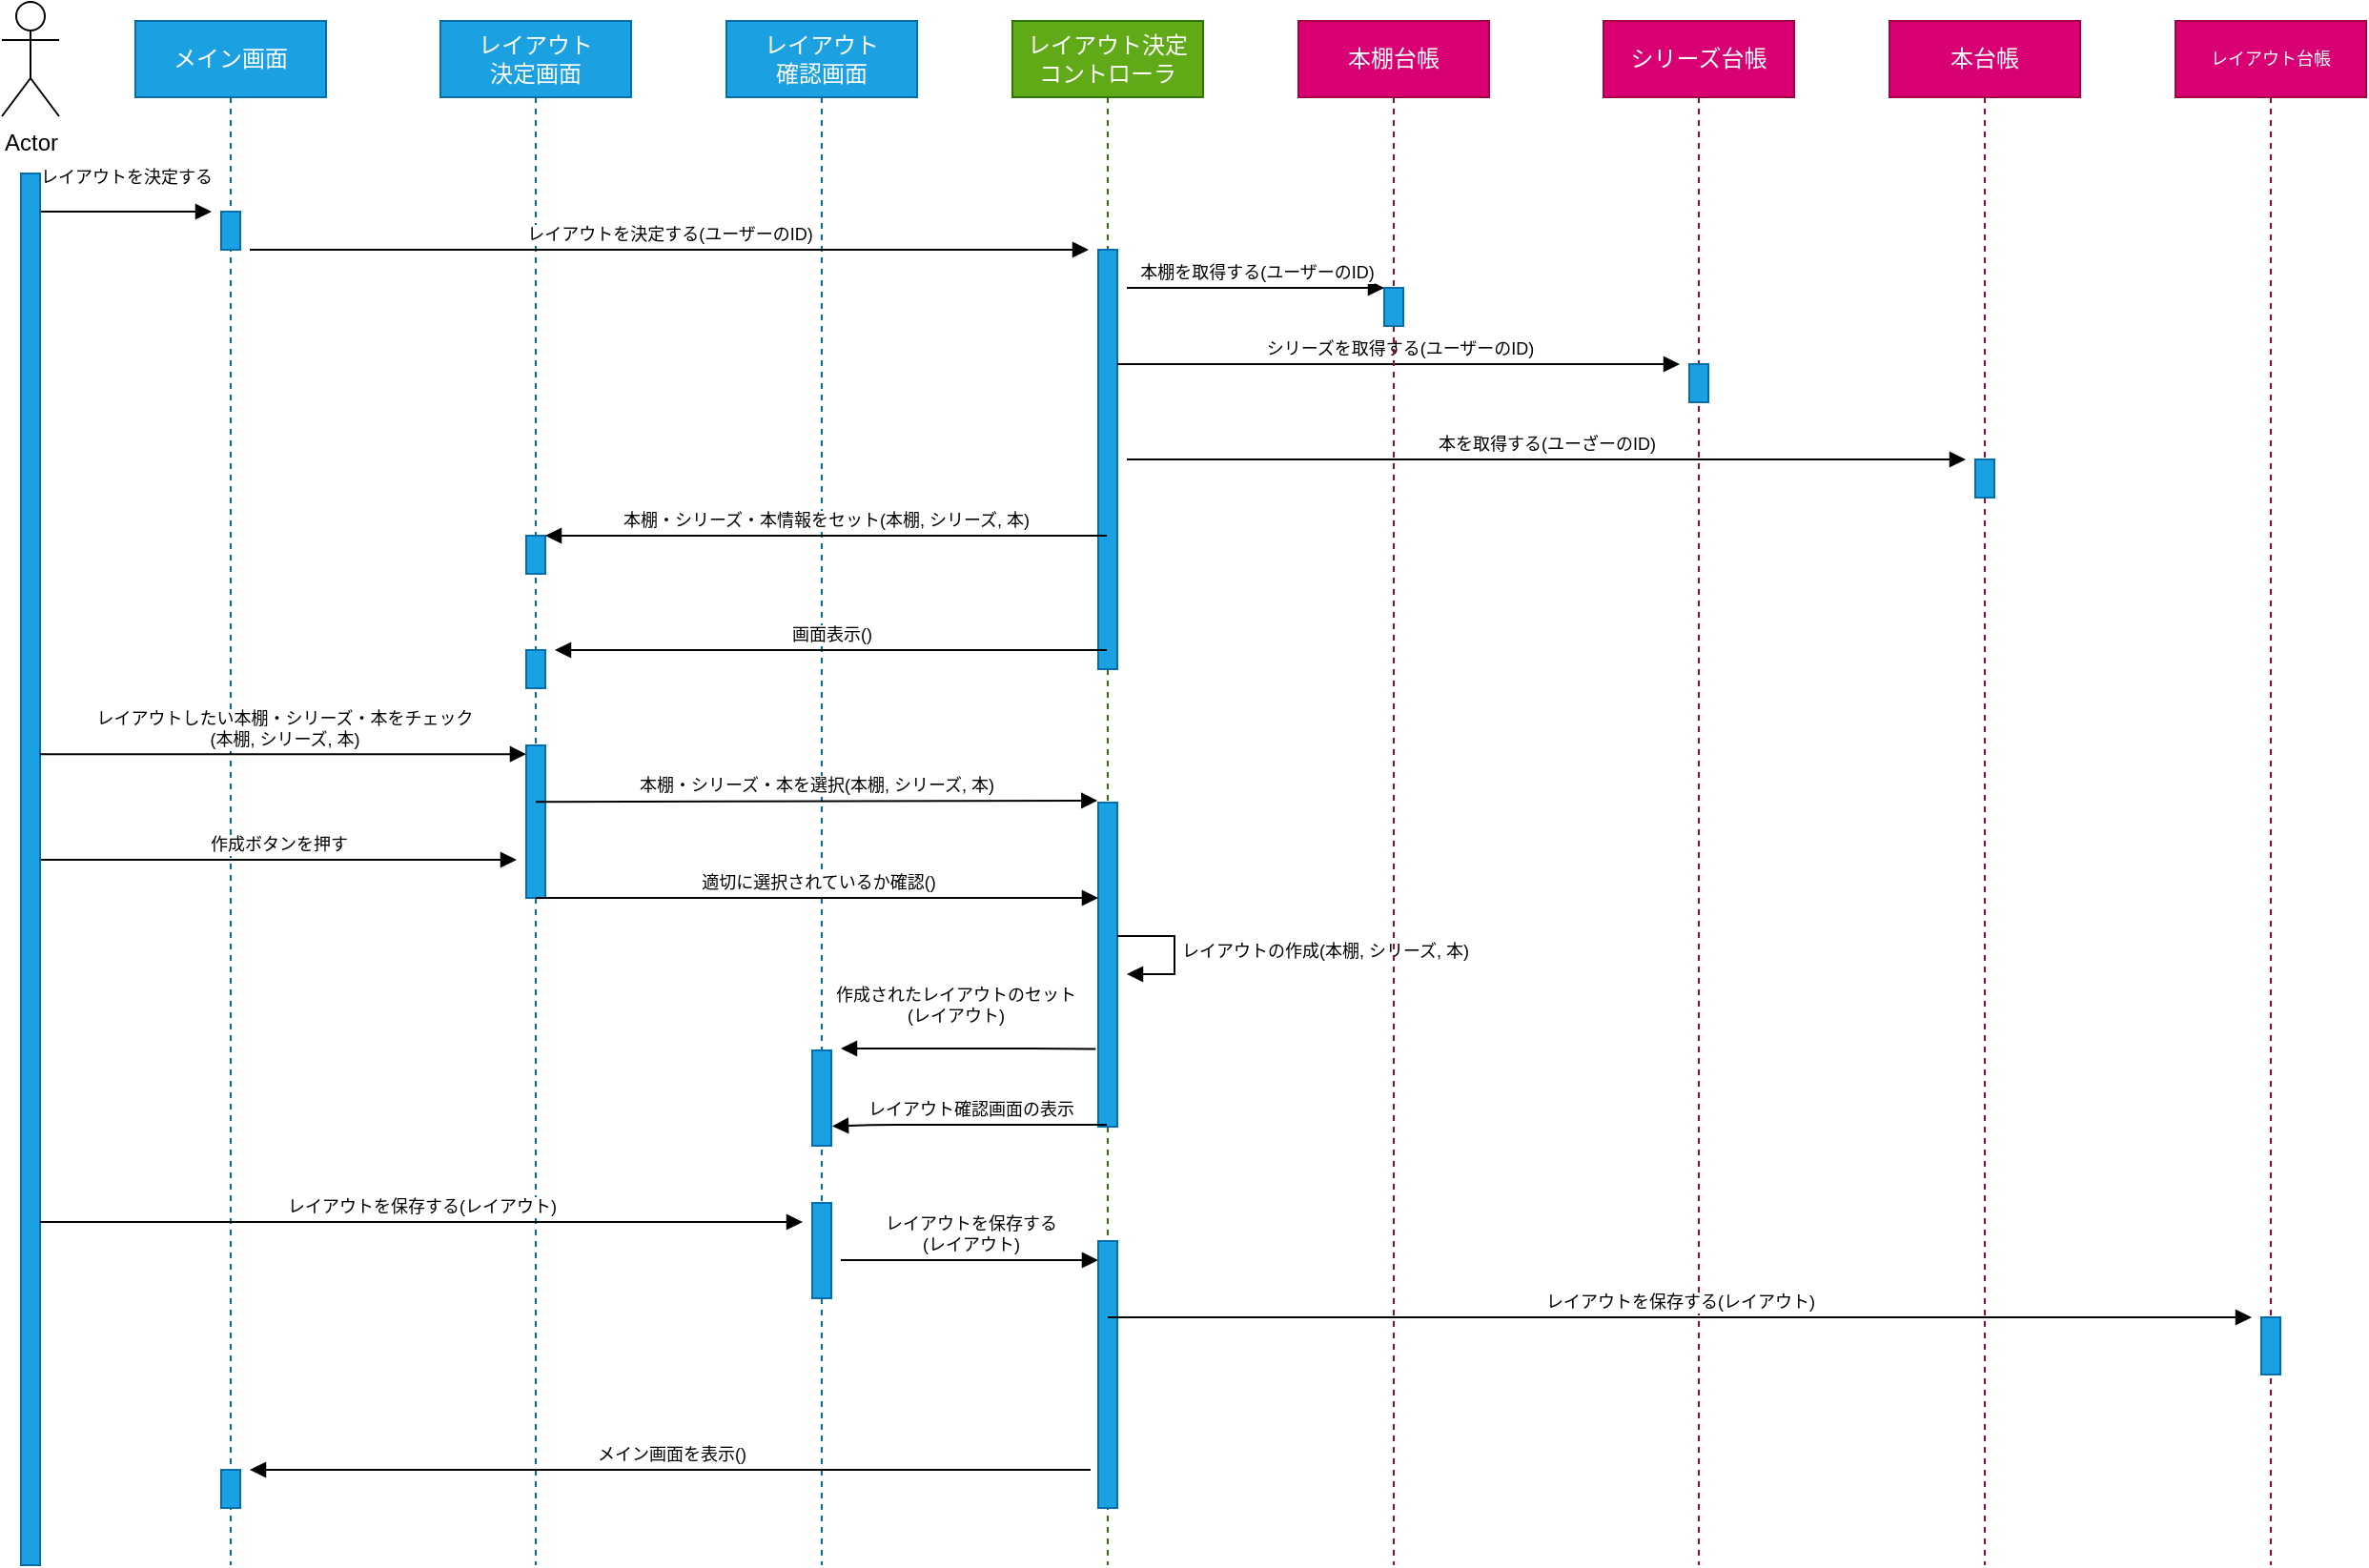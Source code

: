 <mxfile version="20.0.4" type="embed">
    <diagram id="fDO3eV0nf2LDiV2fwxjb" name="ページ1">
        <mxGraphModel dx="816" dy="1297" grid="1" gridSize="10" guides="1" tooltips="1" connect="1" arrows="1" fold="1" page="1" pageScale="1" pageWidth="827" pageHeight="1169" math="0" shadow="0">
            <root>
                <mxCell id="0"/>
                <mxCell id="1" parent="0"/>
                <mxCell id="2" value="メイン画面" style="shape=umlLifeline;perimeter=lifelinePerimeter;whiteSpace=wrap;html=1;container=1;collapsible=0;recursiveResize=0;outlineConnect=0;fillColor=#1ba1e2;fontColor=#ffffff;strokeColor=#006EAF;" vertex="1" parent="1">
                    <mxGeometry x="100" y="110" width="100" height="810" as="geometry"/>
                </mxCell>
                <mxCell id="11" value="レイアウトを決定する" style="html=1;verticalAlign=bottom;endArrow=block;fontSize=9;" edge="1" parent="2">
                    <mxGeometry x="0.005" y="10" width="80" relative="1" as="geometry">
                        <mxPoint x="-50" y="100" as="sourcePoint"/>
                        <mxPoint x="40" y="100" as="targetPoint"/>
                        <mxPoint as="offset"/>
                    </mxGeometry>
                </mxCell>
                <mxCell id="12" value="" style="html=1;points=[];perimeter=orthogonalPerimeter;fontSize=9;fillColor=#1ba1e2;fontColor=#ffffff;strokeColor=#006EAF;" vertex="1" parent="2">
                    <mxGeometry x="45" y="100" width="10" height="20" as="geometry"/>
                </mxCell>
                <mxCell id="33" value="作成ボタンを押す" style="html=1;verticalAlign=bottom;endArrow=block;fontSize=9;" edge="1" parent="2">
                    <mxGeometry width="80" relative="1" as="geometry">
                        <mxPoint x="-50" y="440" as="sourcePoint"/>
                        <mxPoint x="200" y="440" as="targetPoint"/>
                    </mxGeometry>
                </mxCell>
                <mxCell id="52" value="" style="html=1;points=[];perimeter=orthogonalPerimeter;fontSize=9;fillColor=#1ba1e2;fontColor=#ffffff;strokeColor=#006EAF;" vertex="1" parent="2">
                    <mxGeometry x="45" y="760" width="10" height="20" as="geometry"/>
                </mxCell>
                <mxCell id="3" value="Actor" style="shape=umlActor;verticalLabelPosition=bottom;verticalAlign=top;html=1;" vertex="1" parent="1">
                    <mxGeometry x="30" y="100" width="30" height="60" as="geometry"/>
                </mxCell>
                <mxCell id="4" value="レイアウト&lt;br&gt;決定画面" style="shape=umlLifeline;perimeter=lifelinePerimeter;whiteSpace=wrap;html=1;container=1;collapsible=0;recursiveResize=0;outlineConnect=0;fillColor=#1ba1e2;fontColor=#ffffff;strokeColor=#006EAF;" vertex="1" parent="1">
                    <mxGeometry x="260" y="110" width="100" height="810" as="geometry"/>
                </mxCell>
                <mxCell id="25" value="" style="html=1;points=[];perimeter=orthogonalPerimeter;fontSize=9;fillColor=#1ba1e2;fontColor=#ffffff;strokeColor=#006EAF;" vertex="1" parent="4">
                    <mxGeometry x="45" y="270" width="10" height="20" as="geometry"/>
                </mxCell>
                <mxCell id="27" value="" style="html=1;points=[];perimeter=orthogonalPerimeter;fontSize=9;fillColor=#1ba1e2;fontColor=#ffffff;strokeColor=#006EAF;" vertex="1" parent="4">
                    <mxGeometry x="45" y="330" width="10" height="20" as="geometry"/>
                </mxCell>
                <mxCell id="30" value="" style="html=1;points=[];perimeter=orthogonalPerimeter;fontSize=9;fillColor=#1ba1e2;fontColor=#ffffff;strokeColor=#006EAF;" vertex="1" parent="4">
                    <mxGeometry x="45" y="380" width="10" height="80" as="geometry"/>
                </mxCell>
                <mxCell id="5" value="レイアウト&lt;br&gt;確認画面" style="shape=umlLifeline;perimeter=lifelinePerimeter;whiteSpace=wrap;html=1;container=1;collapsible=0;recursiveResize=0;outlineConnect=0;fillColor=#1ba1e2;fontColor=#ffffff;strokeColor=#006EAF;" vertex="1" parent="1">
                    <mxGeometry x="410" y="110" width="100" height="810" as="geometry"/>
                </mxCell>
                <mxCell id="40" value="" style="html=1;points=[];perimeter=orthogonalPerimeter;fontSize=9;fillColor=#1ba1e2;fontColor=#ffffff;strokeColor=#006EAF;" vertex="1" parent="5">
                    <mxGeometry x="45" y="540" width="10" height="50" as="geometry"/>
                </mxCell>
                <mxCell id="44" value="" style="html=1;points=[];perimeter=orthogonalPerimeter;fontSize=9;fillColor=#1ba1e2;fontColor=#ffffff;strokeColor=#006EAF;" vertex="1" parent="5">
                    <mxGeometry x="45" y="620" width="10" height="50" as="geometry"/>
                </mxCell>
                <mxCell id="46" value="レイアウトを保存する&lt;br&gt;(レイアウト)" style="html=1;verticalAlign=bottom;endArrow=block;fontSize=9;" edge="1" parent="5" target="47">
                    <mxGeometry width="80" relative="1" as="geometry">
                        <mxPoint x="60" y="650" as="sourcePoint"/>
                        <mxPoint x="140" y="650" as="targetPoint"/>
                    </mxGeometry>
                </mxCell>
                <mxCell id="6" value="レイアウト決定&lt;br&gt;コントローラ" style="shape=umlLifeline;perimeter=lifelinePerimeter;whiteSpace=wrap;html=1;container=1;collapsible=0;recursiveResize=0;outlineConnect=0;fillColor=#60a917;fontColor=#ffffff;strokeColor=#2D7600;" vertex="1" parent="1">
                    <mxGeometry x="560" y="110" width="100" height="810" as="geometry"/>
                </mxCell>
                <mxCell id="13" value="" style="html=1;points=[];perimeter=orthogonalPerimeter;fontSize=9;fillColor=#1ba1e2;fontColor=#ffffff;strokeColor=#006EAF;" vertex="1" parent="6">
                    <mxGeometry x="45" y="120" width="10" height="220" as="geometry"/>
                </mxCell>
                <mxCell id="17" value="シリーズを取得する(ユーザーのID)" style="html=1;verticalAlign=bottom;endArrow=block;fontSize=9;" edge="1" parent="6">
                    <mxGeometry width="80" relative="1" as="geometry">
                        <mxPoint x="55" y="180" as="sourcePoint"/>
                        <mxPoint x="350" y="180" as="targetPoint"/>
                    </mxGeometry>
                </mxCell>
                <mxCell id="31" value="" style="html=1;points=[];perimeter=orthogonalPerimeter;fontSize=9;fillColor=#1ba1e2;fontColor=#ffffff;strokeColor=#006EAF;" vertex="1" parent="6">
                    <mxGeometry x="45" y="410" width="10" height="170" as="geometry"/>
                </mxCell>
                <mxCell id="43" value="レイアウトの作成(本棚, シリーズ, 本)" style="edgeStyle=orthogonalEdgeStyle;html=1;align=left;spacingLeft=2;endArrow=block;rounded=0;entryX=1;entryY=0;fontSize=9;" edge="1" parent="6">
                    <mxGeometry relative="1" as="geometry">
                        <mxPoint x="55" y="480" as="sourcePoint"/>
                        <Array as="points">
                            <mxPoint x="85" y="480"/>
                        </Array>
                        <mxPoint x="60.0" y="500" as="targetPoint"/>
                    </mxGeometry>
                </mxCell>
                <mxCell id="47" value="" style="html=1;points=[];perimeter=orthogonalPerimeter;fontSize=9;fillColor=#1ba1e2;fontColor=#ffffff;strokeColor=#006EAF;" vertex="1" parent="6">
                    <mxGeometry x="45" y="640" width="10" height="140" as="geometry"/>
                </mxCell>
                <mxCell id="51" value="メイン画面を表示()" style="html=1;verticalAlign=bottom;endArrow=block;fontSize=9;" edge="1" parent="6">
                    <mxGeometry width="80" relative="1" as="geometry">
                        <mxPoint x="41" y="760" as="sourcePoint"/>
                        <mxPoint x="-400" y="760" as="targetPoint"/>
                    </mxGeometry>
                </mxCell>
                <mxCell id="7" value="本棚台帳" style="shape=umlLifeline;perimeter=lifelinePerimeter;whiteSpace=wrap;html=1;container=1;collapsible=0;recursiveResize=0;outlineConnect=0;fillColor=#d80073;fontColor=#ffffff;strokeColor=#A50040;" vertex="1" parent="1">
                    <mxGeometry x="710" y="110" width="100" height="810" as="geometry"/>
                </mxCell>
                <mxCell id="16" value="" style="html=1;points=[];perimeter=orthogonalPerimeter;fontSize=9;fillColor=#1ba1e2;fontColor=#ffffff;strokeColor=#006EAF;" vertex="1" parent="7">
                    <mxGeometry x="45" y="140" width="10" height="20" as="geometry"/>
                </mxCell>
                <mxCell id="8" value="シリーズ台帳" style="shape=umlLifeline;perimeter=lifelinePerimeter;whiteSpace=wrap;html=1;container=1;collapsible=0;recursiveResize=0;outlineConnect=0;fillColor=#d80073;fontColor=#ffffff;strokeColor=#A50040;" vertex="1" parent="1">
                    <mxGeometry x="870" y="110" width="100" height="810" as="geometry"/>
                </mxCell>
                <mxCell id="18" value="" style="html=1;points=[];perimeter=orthogonalPerimeter;fontSize=9;fillColor=#1ba1e2;fontColor=#ffffff;strokeColor=#006EAF;" vertex="1" parent="8">
                    <mxGeometry x="45" y="180" width="10" height="20" as="geometry"/>
                </mxCell>
                <mxCell id="9" value="本台帳" style="shape=umlLifeline;perimeter=lifelinePerimeter;whiteSpace=wrap;html=1;container=1;collapsible=0;recursiveResize=0;outlineConnect=0;fillColor=#d80073;fontColor=#ffffff;strokeColor=#A50040;" vertex="1" parent="1">
                    <mxGeometry x="1020" y="110" width="100" height="810" as="geometry"/>
                </mxCell>
                <mxCell id="22" value="" style="html=1;points=[];perimeter=orthogonalPerimeter;fontSize=9;fillColor=#1ba1e2;fontColor=#ffffff;strokeColor=#006EAF;" vertex="1" parent="9">
                    <mxGeometry x="45" y="230" width="10" height="20" as="geometry"/>
                </mxCell>
                <mxCell id="10" value="" style="html=1;points=[];perimeter=orthogonalPerimeter;fillColor=#1ba1e2;fontColor=#ffffff;strokeColor=#006EAF;" vertex="1" parent="1">
                    <mxGeometry x="40" y="190" width="10" height="730" as="geometry"/>
                </mxCell>
                <mxCell id="14" value="レイアウトを決定する(ユーザーのID)" style="html=1;verticalAlign=bottom;endArrow=block;fontSize=9;" edge="1" parent="1">
                    <mxGeometry width="80" relative="1" as="geometry">
                        <mxPoint x="160" y="230" as="sourcePoint"/>
                        <mxPoint x="600" y="230" as="targetPoint"/>
                    </mxGeometry>
                </mxCell>
                <mxCell id="15" value="本棚を取得する(ユーザーのID)" style="html=1;verticalAlign=bottom;endArrow=block;fontSize=9;" edge="1" parent="1" target="16">
                    <mxGeometry width="80" relative="1" as="geometry">
                        <mxPoint x="620" y="250" as="sourcePoint"/>
                        <mxPoint x="750" y="250" as="targetPoint"/>
                    </mxGeometry>
                </mxCell>
                <mxCell id="21" value="本を取得する(ユーざーのID)" style="html=1;verticalAlign=bottom;endArrow=block;fontSize=9;" edge="1" parent="1">
                    <mxGeometry width="80" relative="1" as="geometry">
                        <mxPoint x="620" y="340" as="sourcePoint"/>
                        <mxPoint x="1060" y="340" as="targetPoint"/>
                    </mxGeometry>
                </mxCell>
                <mxCell id="24" value="本棚・シリーズ・本情報をセット(本棚, シリーズ, 本)" style="html=1;verticalAlign=bottom;endArrow=block;fontSize=9;" edge="1" parent="1" source="6" target="25">
                    <mxGeometry width="80" relative="1" as="geometry">
                        <mxPoint x="360" y="370" as="sourcePoint"/>
                        <mxPoint x="320" y="380" as="targetPoint"/>
                        <Array as="points">
                            <mxPoint x="510" y="380"/>
                        </Array>
                    </mxGeometry>
                </mxCell>
                <mxCell id="26" value="画面表示()" style="html=1;verticalAlign=bottom;endArrow=block;fontSize=9;" edge="1" parent="1" source="6">
                    <mxGeometry x="-0.003" width="80" relative="1" as="geometry">
                        <mxPoint x="374" y="484.62" as="sourcePoint"/>
                        <mxPoint x="320" y="440" as="targetPoint"/>
                        <Array as="points">
                            <mxPoint x="540" y="440"/>
                            <mxPoint x="470" y="440"/>
                            <mxPoint x="450" y="440"/>
                            <mxPoint x="400" y="440"/>
                        </Array>
                        <mxPoint as="offset"/>
                    </mxGeometry>
                </mxCell>
                <mxCell id="28" value="&lt;br&gt;" style="edgeLabel;html=1;align=center;verticalAlign=middle;resizable=0;points=[];fontSize=9;" vertex="1" connectable="0" parent="26">
                    <mxGeometry x="-0.836" y="3" relative="1" as="geometry">
                        <mxPoint as="offset"/>
                    </mxGeometry>
                </mxCell>
                <mxCell id="29" value="レイアウトしたい本棚・シリーズ・本をチェック&lt;br&gt;(本棚, シリーズ, 本)" style="html=1;verticalAlign=bottom;endArrow=block;fontSize=9;" edge="1" parent="1" target="30">
                    <mxGeometry width="80" relative="1" as="geometry">
                        <mxPoint x="50" y="494.6" as="sourcePoint"/>
                        <mxPoint x="240" y="495" as="targetPoint"/>
                    </mxGeometry>
                </mxCell>
                <mxCell id="32" value="本棚・シリーズ・本を選択(本棚, シリーズ, 本)" style="html=1;verticalAlign=bottom;endArrow=block;fontSize=9;entryX=-0.033;entryY=-0.006;entryDx=0;entryDy=0;entryPerimeter=0;" edge="1" parent="1" target="31">
                    <mxGeometry width="80" relative="1" as="geometry">
                        <mxPoint x="310" y="519.6" as="sourcePoint"/>
                        <mxPoint x="600" y="520" as="targetPoint"/>
                    </mxGeometry>
                </mxCell>
                <mxCell id="34" value="適切に選択されているか確認()" style="html=1;verticalAlign=bottom;endArrow=block;fontSize=9;" edge="1" parent="1" target="31">
                    <mxGeometry width="80" relative="1" as="geometry">
                        <mxPoint x="310" y="570" as="sourcePoint"/>
                        <mxPoint x="390" y="570" as="targetPoint"/>
                    </mxGeometry>
                </mxCell>
                <mxCell id="39" value="作成されたレイアウトのセット&lt;br&gt;(レイアウト)" style="html=1;verticalAlign=bottom;endArrow=block;fontSize=9;exitX=-0.135;exitY=0.668;exitDx=0;exitDy=0;exitPerimeter=0;" edge="1" parent="1">
                    <mxGeometry x="0.102" y="-9" width="80" relative="1" as="geometry">
                        <mxPoint x="603.65" y="649.2" as="sourcePoint"/>
                        <mxPoint x="470" y="649" as="targetPoint"/>
                        <Array as="points">
                            <mxPoint x="560" y="649"/>
                        </Array>
                        <mxPoint as="offset"/>
                    </mxGeometry>
                </mxCell>
                <mxCell id="41" value="レイアウト確認画面の表示" style="html=1;verticalAlign=bottom;endArrow=block;fontSize=9;entryX=1.051;entryY=0.509;entryDx=0;entryDy=0;entryPerimeter=0;" edge="1" parent="1">
                    <mxGeometry width="80" relative="1" as="geometry">
                        <mxPoint x="609.5" y="689" as="sourcePoint"/>
                        <mxPoint x="465.51" y="689.72" as="targetPoint"/>
                        <Array as="points">
                            <mxPoint x="560" y="689"/>
                            <mxPoint x="490" y="689"/>
                        </Array>
                    </mxGeometry>
                </mxCell>
                <mxCell id="45" value="レイアウトを保存する(レイアウト)" style="html=1;verticalAlign=bottom;endArrow=block;fontSize=9;" edge="1" parent="1">
                    <mxGeometry width="80" relative="1" as="geometry">
                        <mxPoint x="50" y="740" as="sourcePoint"/>
                        <mxPoint x="450" y="740" as="targetPoint"/>
                    </mxGeometry>
                </mxCell>
                <mxCell id="48" value="レイアウト台帳" style="shape=umlLifeline;perimeter=lifelinePerimeter;whiteSpace=wrap;html=1;container=1;collapsible=0;recursiveResize=0;outlineConnect=0;fontSize=9;fillColor=#d80073;fontColor=#ffffff;strokeColor=#A50040;" vertex="1" parent="1">
                    <mxGeometry x="1170" y="110" width="100" height="810" as="geometry"/>
                </mxCell>
                <mxCell id="50" value="" style="html=1;points=[];perimeter=orthogonalPerimeter;fontSize=9;fillColor=#1ba1e2;fontColor=#ffffff;strokeColor=#006EAF;" vertex="1" parent="48">
                    <mxGeometry x="45" y="680" width="10" height="30" as="geometry"/>
                </mxCell>
                <mxCell id="49" value="レイアウトを保存する(レイアウト)" style="html=1;verticalAlign=bottom;endArrow=block;fontSize=9;" edge="1" parent="1">
                    <mxGeometry width="80" relative="1" as="geometry">
                        <mxPoint x="610" y="790" as="sourcePoint"/>
                        <mxPoint x="1210" y="790" as="targetPoint"/>
                    </mxGeometry>
                </mxCell>
            </root>
        </mxGraphModel>
    </diagram>
</mxfile>